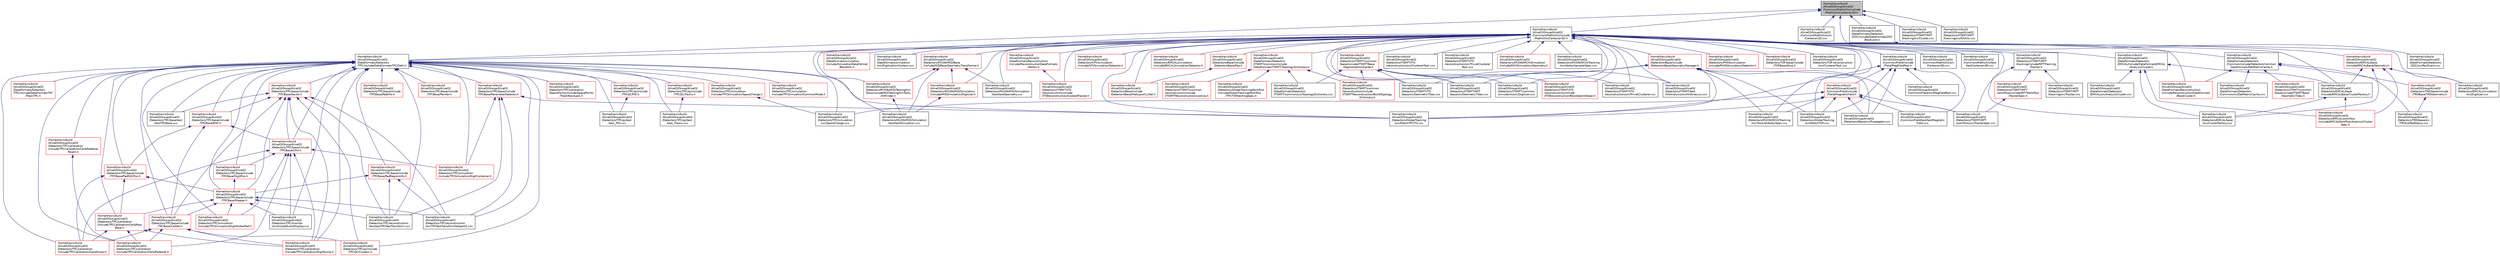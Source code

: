 digraph "/home/travis/build/AliceO2Group/AliceO2/Common/MathUtils/include/MathUtils/Cartesian2D.h"
{
 // INTERACTIVE_SVG=YES
  bgcolor="transparent";
  edge [fontname="Helvetica",fontsize="10",labelfontname="Helvetica",labelfontsize="10"];
  node [fontname="Helvetica",fontsize="10",shape=record];
  Node3 [label="/home/travis/build\l/AliceO2Group/AliceO2\l/Common/MathUtils/include\l/MathUtils/Cartesian2D.h",height=0.2,width=0.4,color="black", fillcolor="grey75", style="filled", fontcolor="black"];
  Node3 -> Node4 [dir="back",color="midnightblue",fontsize="10",style="solid",fontname="Helvetica"];
  Node4 [label="/home/travis/build\l/AliceO2Group/AliceO2\l/Common/MathUtils/include\l/MathUtils/Cartesian3D.h",height=0.2,width=0.4,color="black",URL="$dd/d76/Cartesian3D_8h.html"];
  Node4 -> Node5 [dir="back",color="midnightblue",fontsize="10",style="solid",fontname="Helvetica"];
  Node5 [label="/home/travis/build\l/AliceO2Group/AliceO2\l/Common/Field/include\l/Field/MagFieldFast.h",height=0.2,width=0.4,color="black",URL="$da/df4/MagFieldFast_8h.html",tooltip="Definition of the fast magnetic field parametrization MagFieldFast. "];
  Node5 -> Node6 [dir="back",color="midnightblue",fontsize="10",style="solid",fontname="Helvetica"];
  Node6 [label="/home/travis/build\l/AliceO2Group/AliceO2\l/Common/Field/include\l/Field/MagneticField.h",height=0.2,width=0.4,color="red",URL="$db/d4b/MagneticField_8h.html",tooltip="Definition of the MagF class. "];
  Node6 -> Node11 [dir="back",color="midnightblue",fontsize="10",style="solid",fontname="Helvetica"];
  Node11 [label="/home/travis/build\l/AliceO2Group/AliceO2\l/Common/Field/test/testMagnetic\lField.cxx",height=0.2,width=0.4,color="black",URL="$d6/dda/testMagneticField_8cxx.html"];
  Node6 -> Node13 [dir="back",color="midnightblue",fontsize="10",style="solid",fontname="Helvetica"];
  Node13 [label="/home/travis/build\l/AliceO2Group/AliceO2\l/Detectors/Base/src/Propagator.cxx",height=0.2,width=0.4,color="black",URL="$d8/dee/Propagator_8cxx.html"];
  Node6 -> Node15 [dir="back",color="midnightblue",fontsize="10",style="solid",fontname="Helvetica"];
  Node15 [label="/home/travis/build\l/AliceO2Group/AliceO2\l/Detectors/GlobalTracking\l/src/MatchTOF.cxx",height=0.2,width=0.4,color="black",URL="$db/d6a/MatchTOF_8cxx.html"];
  Node6 -> Node16 [dir="back",color="midnightblue",fontsize="10",style="solid",fontname="Helvetica"];
  Node16 [label="/home/travis/build\l/AliceO2Group/AliceO2\l/Detectors/GlobalTracking\l/src/MatchTPCITS.cxx",height=0.2,width=0.4,color="black",URL="$dc/d59/MatchTPCITS_8cxx.html"];
  Node6 -> Node21 [dir="back",color="midnightblue",fontsize="10",style="solid",fontname="Helvetica"];
  Node21 [label="/home/travis/build\l/AliceO2Group/AliceO2\l/Detectors/ITSMFT/MFT\l/workflow/src/TrackerSpec.cxx",height=0.2,width=0.4,color="black",URL="$d1/dd0/ITSMFT_2MFT_2workflow_2src_2TrackerSpec_8cxx.html"];
  Node6 -> Node23 [dir="back",color="midnightblue",fontsize="10",style="solid",fontname="Helvetica"];
  Node23 [label="/home/travis/build\l/AliceO2Group/AliceO2\l/Detectors/MUON/MCH/Tracking\l/src/TrackAtVertexSpec.cxx",height=0.2,width=0.4,color="black",URL="$d1/d96/TrackAtVertexSpec_8cxx.html",tooltip="Implementation of a data processor to extrapolate the tracks to the vertex. "];
  Node6 -> Node28 [dir="back",color="midnightblue",fontsize="10",style="solid",fontname="Helvetica"];
  Node28 [label="/home/travis/build\l/AliceO2Group/AliceO2\l/Detectors/TPC/simulation\l/src/SpaceCharge.cxx",height=0.2,width=0.4,color="black",URL="$da/d8e/SpaceCharge_8cxx.html",tooltip="Implementation of the interface for the ALICE TPC space-charge distortions calculations. "];
  Node5 -> Node33 [dir="back",color="midnightblue",fontsize="10",style="solid",fontname="Helvetica"];
  Node33 [label="/home/travis/build\l/AliceO2Group/AliceO2\l/Common/Field/src/MagFieldFast.cxx",height=0.2,width=0.4,color="black",URL="$d7/dd5/MagFieldFast_8cxx.html",tooltip="Implementation of the fast magnetic field parametrization MagFieldFast. "];
  Node5 -> Node11 [dir="back",color="midnightblue",fontsize="10",style="solid",fontname="Helvetica"];
  Node5 -> Node13 [dir="back",color="midnightblue",fontsize="10",style="solid",fontname="Helvetica"];
  Node5 -> Node15 [dir="back",color="midnightblue",fontsize="10",style="solid",fontname="Helvetica"];
  Node5 -> Node16 [dir="back",color="midnightblue",fontsize="10",style="solid",fontname="Helvetica"];
  Node4 -> Node34 [dir="back",color="midnightblue",fontsize="10",style="solid",fontname="Helvetica"];
  Node34 [label="/home/travis/build\l/AliceO2Group/AliceO2\l/Common/MathUtils/src\l/Cartesian3D.cxx",height=0.2,width=0.4,color="black",URL="$dd/de8/Cartesian3D_8cxx.html"];
  Node4 -> Node35 [dir="back",color="midnightblue",fontsize="10",style="solid",fontname="Helvetica"];
  Node35 [label="/home/travis/build\l/AliceO2Group/AliceO2\l/Common/MathUtils/test\l/testCartesian3D.cxx",height=0.2,width=0.4,color="black",URL="$d2/d05/testCartesian3D_8cxx.html"];
  Node4 -> Node36 [dir="back",color="midnightblue",fontsize="10",style="solid",fontname="Helvetica"];
  Node36 [label="/home/travis/build\l/AliceO2Group/AliceO2\l/DataFormats/Detectors\l/Common/include/DetectorsCommon\lDataFormats/DetMatrixCache.h",height=0.2,width=0.4,color="black",URL="$d4/d20/DetMatrixCache_8h.html"];
  Node36 -> Node37 [dir="back",color="midnightblue",fontsize="10",style="solid",fontname="Helvetica"];
  Node37 [label="/home/travis/build\l/AliceO2Group/AliceO2\l/DataFormats/Detectors\l/Common/src/DetMatrixCache.cxx",height=0.2,width=0.4,color="black",URL="$d3/d4e/DetMatrixCache_8cxx.html"];
  Node36 -> Node38 [dir="back",color="midnightblue",fontsize="10",style="solid",fontname="Helvetica"];
  Node38 [label="/home/travis/build\l/AliceO2Group/AliceO2\l/DataFormats/Reconstruction\l/include/ReconstructionDataFormats\l/BaseCluster.h",height=0.2,width=0.4,color="red",URL="$d4/de2/BaseCluster_8h.html"];
  Node36 -> Node204 [dir="back",color="midnightblue",fontsize="10",style="solid",fontname="Helvetica"];
  Node204 [label="/home/travis/build\l/AliceO2Group/AliceO2\l/Detectors/ITSMFT/common\l/base/include/ITSMFTBase\l/GeometryTGeo.h",height=0.2,width=0.4,color="red",URL="$d0/d2d/common_2base_2include_2ITSMFTBase_2GeometryTGeo_8h.html"];
  Node36 -> Node229 [dir="back",color="midnightblue",fontsize="10",style="solid",fontname="Helvetica"];
  Node229 [label="/home/travis/build\l/AliceO2Group/AliceO2\l/Detectors/TRD/base/include\l/TRDBase/TRDGeometry.h",height=0.2,width=0.4,color="red",URL="$dd/d07/TRDGeometry_8h.html"];
  Node229 -> Node265 [dir="back",color="midnightblue",fontsize="10",style="solid",fontname="Helvetica"];
  Node265 [label="/home/travis/build\l/AliceO2Group/AliceO2\l/Detectors/TRD/base/src\l/TRDCalPadStatus.cxx",height=0.2,width=0.4,color="black",URL="$d5/d52/TRDCalPadStatus_8cxx.html"];
  Node36 -> Node265 [dir="back",color="midnightblue",fontsize="10",style="solid",fontname="Helvetica"];
  Node4 -> Node272 [dir="back",color="midnightblue",fontsize="10",style="solid",fontname="Helvetica"];
  Node272 [label="/home/travis/build\l/AliceO2Group/AliceO2\l/DataFormats/Detectors\l/EMCAL/include/DataFormatsEMCAL\l/AnalysisCluster.h",height=0.2,width=0.4,color="black",URL="$d8/da3/AnalysisCluster_8h.html"];
  Node272 -> Node273 [dir="back",color="midnightblue",fontsize="10",style="solid",fontname="Helvetica"];
  Node273 [label="/home/travis/build\l/AliceO2Group/AliceO2\l/DataFormats/Detectors\l/EMCAL/src/AnalysisCluster.cxx",height=0.2,width=0.4,color="black",URL="$d1/d53/AnalysisCluster_8cxx.html"];
  Node272 -> Node274 [dir="back",color="midnightblue",fontsize="10",style="solid",fontname="Helvetica"];
  Node274 [label="/home/travis/build\l/AliceO2Group/AliceO2\l/Detectors/EMCAL/base\l/include/EMCALBase/ClusterFactory.h",height=0.2,width=0.4,color="black",URL="$d0/d55/ClusterFactory_8h.html"];
  Node274 -> Node275 [dir="back",color="midnightblue",fontsize="10",style="solid",fontname="Helvetica"];
  Node275 [label="/home/travis/build\l/AliceO2Group/AliceO2\l/Detectors/EMCAL/base\l/src/ClusterFactory.cxx",height=0.2,width=0.4,color="black",URL="$d0/d21/ClusterFactory_8cxx.html"];
  Node274 -> Node276 [dir="back",color="midnightblue",fontsize="10",style="solid",fontname="Helvetica"];
  Node276 [label="/home/travis/build\l/AliceO2Group/AliceO2\l/Detectors/EMCAL/workflow\l/include/EMCALWorkflow/AnalysisCluster\lSpec.h",height=0.2,width=0.4,color="red",URL="$d3/dd3/AnalysisClusterSpec_8h.html"];
  Node272 -> Node275 [dir="back",color="midnightblue",fontsize="10",style="solid",fontname="Helvetica"];
  Node272 -> Node276 [dir="back",color="midnightblue",fontsize="10",style="solid",fontname="Helvetica"];
  Node4 -> Node65 [dir="back",color="midnightblue",fontsize="10",style="solid",fontname="Helvetica"];
  Node65 [label="/home/travis/build\l/AliceO2Group/AliceO2\l/DataFormats/Detectors\l/ITSMFT/common/include\l/DataFormatsITSMFT/TopologyDictionary.h",height=0.2,width=0.4,color="red",URL="$d1/d08/TopologyDictionary_8h.html",tooltip="Definition of the ClusterTopology class. "];
  Node65 -> Node44 [dir="back",color="midnightblue",fontsize="10",style="solid",fontname="Helvetica"];
  Node44 [label="/home/travis/build\l/AliceO2Group/AliceO2\l/DataFormats/Detectors\l/ITSMFT/common/src/TopologyDictionary.cxx",height=0.2,width=0.4,color="black",URL="$df/d48/TopologyDictionary_8cxx.html",tooltip="Implementation of the TopologyDictionary class. "];
  Node65 -> Node66 [dir="back",color="midnightblue",fontsize="10",style="solid",fontname="Helvetica"];
  Node66 [label="/home/travis/build\l/AliceO2Group/AliceO2\l/Detectors/GlobalTrackingWorkflow\l/include/GlobalTrackingWorkflow\l/TPCITSMatchingSpec.h",height=0.2,width=0.4,color="red",URL="$da/d20/TPCITSMatchingSpec_8h.html"];
  Node65 -> Node45 [dir="back",color="midnightblue",fontsize="10",style="solid",fontname="Helvetica"];
  Node45 [label="/home/travis/build\l/AliceO2Group/AliceO2\l/Detectors/ITSMFT/common\l/reconstruction/include\l/ITSMFTReconstruction/BuildTopology\lDictionary.h",height=0.2,width=0.4,color="red",URL="$d9/d1d/BuildTopologyDictionary_8h.html",tooltip="Definition of the BuildTopologyDictionary class. "];
  Node65 -> Node47 [dir="back",color="midnightblue",fontsize="10",style="solid",fontname="Helvetica"];
  Node47 [label="/home/travis/build\l/AliceO2Group/AliceO2\l/Detectors/ITSMFT/common\l/reconstruction/include\l/ITSMFTReconstruction/LookUp.h",height=0.2,width=0.4,color="red",URL="$df/ddf/LookUp_8h.html",tooltip="Definition of the LookUp class. "];
  Node4 -> Node279 [dir="back",color="midnightblue",fontsize="10",style="solid",fontname="Helvetica"];
  Node279 [label="/home/travis/build\l/AliceO2Group/AliceO2\l/DataFormats/Detectors\l/TPC/include/DataFormatsTPC/Defs.h",height=0.2,width=0.4,color="black",URL="$d1/d73/Defs_8h.html",tooltip="Common definitions for 2D coordinates. "];
  Node279 -> Node140 [dir="back",color="midnightblue",fontsize="10",style="solid",fontname="Helvetica"];
  Node140 [label="/home/travis/build\l/AliceO2Group/AliceO2\l/DataFormats/Detectors\l/TPC/include/DataFormatsTPC\l/TrackTPC.h",height=0.2,width=0.4,color="red",URL="$d5/dc9/TrackTPC_8h.html"];
  Node279 -> Node16 [dir="back",color="midnightblue",fontsize="10",style="solid",fontname="Helvetica"];
  Node279 -> Node280 [dir="back",color="midnightblue",fontsize="10",style="solid",fontname="Helvetica"];
  Node280 [label="/home/travis/build\l/AliceO2Group/AliceO2\l/Detectors/TPC/base/include\l/TPCBase/CalDet.h",height=0.2,width=0.4,color="red",URL="$d6/d2b/TPC_2base_2include_2TPCBase_2CalDet_8h.html"];
  Node280 -> Node298 [dir="back",color="midnightblue",fontsize="10",style="solid",fontname="Helvetica"];
  Node298 [label="/home/travis/build\l/AliceO2Group/AliceO2\l/Detectors/TPC/calibration\l/include/TPCCalibration/CalibPedestal.h",height=0.2,width=0.4,color="red",URL="$da/df1/CalibPedestal_8h.html"];
  Node280 -> Node301 [dir="back",color="midnightblue",fontsize="10",style="solid",fontname="Helvetica"];
  Node301 [label="/home/travis/build\l/AliceO2Group/AliceO2\l/Detectors/TPC/calibration\l/include/TPCCalibration/CalibPulser.h",height=0.2,width=0.4,color="red",URL="$d2/d5d/CalibPulser_8h.html"];
  Node280 -> Node303 [dir="back",color="midnightblue",fontsize="10",style="solid",fontname="Helvetica"];
  Node303 [label="/home/travis/build\l/AliceO2Group/AliceO2\l/Detectors/TPC/calibration\l/include/TPCCalibration/DigitDump.h",height=0.2,width=0.4,color="red",URL="$d6/d25/DigitDump_8h.html"];
  Node280 -> Node309 [dir="back",color="midnightblue",fontsize="10",style="solid",fontname="Helvetica"];
  Node309 [label="/home/travis/build\l/AliceO2Group/AliceO2\l/Detectors/TPC/qc/include\l/TPCQC/Clusters.h",height=0.2,width=0.4,color="red",URL="$df/d01/Clusters_8h.html"];
  Node279 -> Node330 [dir="back",color="midnightblue",fontsize="10",style="solid",fontname="Helvetica"];
  Node330 [label="/home/travis/build\l/AliceO2Group/AliceO2\l/Detectors/TPC/base/include\l/TPCBase/CRU.h",height=0.2,width=0.4,color="red",URL="$df/d26/CRU_8h.html"];
  Node330 -> Node331 [dir="back",color="midnightblue",fontsize="10",style="solid",fontname="Helvetica"];
  Node331 [label="/home/travis/build\l/AliceO2Group/AliceO2\l/Detectors/TPC/base/include\l/TPCBase/DigitPos.h",height=0.2,width=0.4,color="red",URL="$d3/d54/DigitPos_8h.html"];
  Node331 -> Node332 [dir="back",color="midnightblue",fontsize="10",style="solid",fontname="Helvetica"];
  Node332 [label="/home/travis/build\l/AliceO2Group/AliceO2\l/Detectors/TPC/base/include\l/TPCBase/Mapper.h",height=0.2,width=0.4,color="red",URL="$d5/d1d/TPC_2base_2include_2TPCBase_2Mapper_8h.html"];
  Node332 -> Node280 [dir="back",color="midnightblue",fontsize="10",style="solid",fontname="Helvetica"];
  Node332 -> Node320 [dir="back",color="midnightblue",fontsize="10",style="solid",fontname="Helvetica"];
  Node320 [label="/home/travis/build\l/AliceO2Group/AliceO2\l/Detectors/TPC/calibration\l/include/TPCCalibration/CalibRaw\lBase.h",height=0.2,width=0.4,color="red",URL="$d7/dd7/CalibRawBase_8h.html"];
  Node320 -> Node298 [dir="back",color="midnightblue",fontsize="10",style="solid",fontname="Helvetica"];
  Node320 -> Node301 [dir="back",color="midnightblue",fontsize="10",style="solid",fontname="Helvetica"];
  Node320 -> Node303 [dir="back",color="midnightblue",fontsize="10",style="solid",fontname="Helvetica"];
  Node332 -> Node308 [dir="back",color="midnightblue",fontsize="10",style="solid",fontname="Helvetica"];
  Node308 [label="/home/travis/build\l/AliceO2Group/AliceO2\l/Detectors/TPC/monitor\l/src/SimpleEventDisplay.cxx",height=0.2,width=0.4,color="black",URL="$d9/df5/SimpleEventDisplay_8cxx.html"];
  Node332 -> Node348 [dir="back",color="midnightblue",fontsize="10",style="solid",fontname="Helvetica"];
  Node348 [label="/home/travis/build\l/AliceO2Group/AliceO2\l/Detectors/TPC/reconstruction\l/src/TPCFastTransformHelperO2.cxx",height=0.2,width=0.4,color="black",URL="$d5/dc0/TPCFastTransformHelperO2_8cxx.html"];
  Node332 -> Node349 [dir="back",color="midnightblue",fontsize="10",style="solid",fontname="Helvetica"];
  Node349 [label="/home/travis/build\l/AliceO2Group/AliceO2\l/Detectors/TPC/reconstruction\l/test/testTPCFastTransform.cxx",height=0.2,width=0.4,color="black",URL="$d6/d42/testTPCFastTransform_8cxx.html",tooltip="This task tests the TPC Fast Transformation. "];
  Node332 -> Node326 [dir="back",color="midnightblue",fontsize="10",style="solid",fontname="Helvetica"];
  Node326 [label="/home/travis/build\l/AliceO2Group/AliceO2\l/Detectors/TPC/simulation\l/include/TPCSimulation/DigitGlobalPad.h",height=0.2,width=0.4,color="red",URL="$d5/dcb/DigitGlobalPad_8h.html",tooltip="Definition of the GlobalPad container. "];
  Node330 -> Node298 [dir="back",color="midnightblue",fontsize="10",style="solid",fontname="Helvetica"];
  Node330 -> Node301 [dir="back",color="midnightblue",fontsize="10",style="solid",fontname="Helvetica"];
  Node330 -> Node303 [dir="back",color="midnightblue",fontsize="10",style="solid",fontname="Helvetica"];
  Node330 -> Node308 [dir="back",color="midnightblue",fontsize="10",style="solid",fontname="Helvetica"];
  Node330 -> Node284 [dir="back",color="midnightblue",fontsize="10",style="solid",fontname="Helvetica"];
  Node284 [label="/home/travis/build\l/AliceO2Group/AliceO2\l/Detectors/TPC/simulation\l/include/TPCSimulation/DigitContainer.h",height=0.2,width=0.4,color="red",URL="$dd/d94/DigitContainer_8h.html",tooltip="Definition of the Digit Container. "];
  Node330 -> Node326 [dir="back",color="midnightblue",fontsize="10",style="solid",fontname="Helvetica"];
  Node279 -> Node331 [dir="back",color="midnightblue",fontsize="10",style="solid",fontname="Helvetica"];
  Node279 -> Node332 [dir="back",color="midnightblue",fontsize="10",style="solid",fontname="Helvetica"];
  Node279 -> Node357 [dir="back",color="midnightblue",fontsize="10",style="solid",fontname="Helvetica"];
  Node357 [label="/home/travis/build\l/AliceO2Group/AliceO2\l/Detectors/TPC/base/include\l/TPCBase/PadInfo.h",height=0.2,width=0.4,color="red",URL="$d6/d84/PadInfo_8h.html"];
  Node279 -> Node359 [dir="back",color="midnightblue",fontsize="10",style="solid",fontname="Helvetica"];
  Node359 [label="/home/travis/build\l/AliceO2Group/AliceO2\l/Detectors/TPC/base/include\l/TPCBase/PadRegionInfo.h",height=0.2,width=0.4,color="red",URL="$da/d9d/PadRegionInfo_8h.html"];
  Node359 -> Node332 [dir="back",color="midnightblue",fontsize="10",style="solid",fontname="Helvetica"];
  Node359 -> Node348 [dir="back",color="midnightblue",fontsize="10",style="solid",fontname="Helvetica"];
  Node359 -> Node349 [dir="back",color="midnightblue",fontsize="10",style="solid",fontname="Helvetica"];
  Node279 -> Node361 [dir="back",color="midnightblue",fontsize="10",style="solid",fontname="Helvetica"];
  Node361 [label="/home/travis/build\l/AliceO2Group/AliceO2\l/Detectors/TPC/base/include\l/TPCBase/PadROCPos.h",height=0.2,width=0.4,color="red",URL="$da/d61/PadROCPos_8h.html"];
  Node361 -> Node332 [dir="back",color="midnightblue",fontsize="10",style="solid",fontname="Helvetica"];
  Node361 -> Node301 [dir="back",color="midnightblue",fontsize="10",style="solid",fontname="Helvetica"];
  Node361 -> Node320 [dir="back",color="midnightblue",fontsize="10",style="solid",fontname="Helvetica"];
  Node279 -> Node363 [dir="back",color="midnightblue",fontsize="10",style="solid",fontname="Helvetica"];
  Node363 [label="/home/travis/build\l/AliceO2Group/AliceO2\l/Detectors/TPC/base/include\l/TPCBase/Painter.h",height=0.2,width=0.4,color="red",URL="$d8/db6/Painter_8h.html"];
  Node279 -> Node364 [dir="back",color="midnightblue",fontsize="10",style="solid",fontname="Helvetica"];
  Node364 [label="/home/travis/build\l/AliceO2Group/AliceO2\l/Detectors/TPC/base/include\l/TPCBase/ParameterDetector.h",height=0.2,width=0.4,color="red",URL="$db/dad/ParameterDetector_8h.html",tooltip="Definition of the parameter class for the detector. "];
  Node364 -> Node16 [dir="back",color="midnightblue",fontsize="10",style="solid",fontname="Helvetica"];
  Node364 -> Node348 [dir="back",color="midnightblue",fontsize="10",style="solid",fontname="Helvetica"];
  Node364 -> Node349 [dir="back",color="midnightblue",fontsize="10",style="solid",fontname="Helvetica"];
  Node364 -> Node284 [dir="back",color="midnightblue",fontsize="10",style="solid",fontname="Helvetica"];
  Node279 -> Node367 [dir="back",color="midnightblue",fontsize="10",style="solid",fontname="Helvetica"];
  Node367 [label="/home/travis/build\l/AliceO2Group/AliceO2\l/Detectors/TPC/base/include\l/TPCBase/ROC.h",height=0.2,width=0.4,color="red",URL="$dc/d14/ROC_8h.html"];
  Node367 -> Node280 [dir="back",color="midnightblue",fontsize="10",style="solid",fontname="Helvetica"];
  Node367 -> Node330 [dir="back",color="midnightblue",fontsize="10",style="solid",fontname="Helvetica"];
  Node367 -> Node361 [dir="back",color="midnightblue",fontsize="10",style="solid",fontname="Helvetica"];
  Node279 -> Node370 [dir="back",color="midnightblue",fontsize="10",style="solid",fontname="Helvetica"];
  Node370 [label="/home/travis/build\l/AliceO2Group/AliceO2\l/Detectors/TPC/base/include\l/TPCBase/Sector.h",height=0.2,width=0.4,color="red",URL="$d3/dd6/Sector_8h.html"];
  Node370 -> Node280 [dir="back",color="midnightblue",fontsize="10",style="solid",fontname="Helvetica"];
  Node370 -> Node330 [dir="back",color="midnightblue",fontsize="10",style="solid",fontname="Helvetica"];
  Node370 -> Node332 [dir="back",color="midnightblue",fontsize="10",style="solid",fontname="Helvetica"];
  Node370 -> Node367 [dir="back",color="midnightblue",fontsize="10",style="solid",fontname="Helvetica"];
  Node370 -> Node373 [dir="back",color="midnightblue",fontsize="10",style="solid",fontname="Helvetica"];
  Node373 [label="/home/travis/build\l/AliceO2Group/AliceO2\l/Detectors/TPC/base/test\l/testTPCBase.cxx",height=0.2,width=0.4,color="black",URL="$de/dd9/testTPCBase_8cxx.html"];
  Node370 -> Node303 [dir="back",color="midnightblue",fontsize="10",style="solid",fontname="Helvetica"];
  Node370 -> Node309 [dir="back",color="midnightblue",fontsize="10",style="solid",fontname="Helvetica"];
  Node370 -> Node348 [dir="back",color="midnightblue",fontsize="10",style="solid",fontname="Helvetica"];
  Node370 -> Node349 [dir="back",color="midnightblue",fontsize="10",style="solid",fontname="Helvetica"];
  Node279 -> Node373 [dir="back",color="midnightblue",fontsize="10",style="solid",fontname="Helvetica"];
  Node279 -> Node298 [dir="back",color="midnightblue",fontsize="10",style="solid",fontname="Helvetica"];
  Node279 -> Node382 [dir="back",color="midnightblue",fontsize="10",style="solid",fontname="Helvetica"];
  Node382 [label="/home/travis/build\l/AliceO2Group/AliceO2\l/Detectors/TPC/calibration\l/include/TPCCalibration/CalibPedestal\lParam.h",height=0.2,width=0.4,color="red",URL="$d0/d41/CalibPedestalParam_8h.html",tooltip="Implementation of the parameter class for the pedestal calibration. "];
  Node382 -> Node298 [dir="back",color="midnightblue",fontsize="10",style="solid",fontname="Helvetica"];
  Node279 -> Node301 [dir="back",color="midnightblue",fontsize="10",style="solid",fontname="Helvetica"];
  Node279 -> Node320 [dir="back",color="midnightblue",fontsize="10",style="solid",fontname="Helvetica"];
  Node279 -> Node303 [dir="back",color="midnightblue",fontsize="10",style="solid",fontname="Helvetica"];
  Node279 -> Node110 [dir="back",color="midnightblue",fontsize="10",style="solid",fontname="Helvetica"];
  Node110 [label="/home/travis/build\l/AliceO2Group/AliceO2\l/Detectors/TPC/calibration\l/SpacePoints/include/SpacePoints\l/TrackResiduals.h",height=0.2,width=0.4,color="red",URL="$da/ddb/TrackResiduals_8h.html",tooltip="Definition of the TrackResiduals class. "];
  Node279 -> Node308 [dir="back",color="midnightblue",fontsize="10",style="solid",fontname="Helvetica"];
  Node279 -> Node309 [dir="back",color="midnightblue",fontsize="10",style="solid",fontname="Helvetica"];
  Node279 -> Node384 [dir="back",color="midnightblue",fontsize="10",style="solid",fontname="Helvetica"];
  Node384 [label="/home/travis/build\l/AliceO2Group/AliceO2\l/Detectors/TPC/qc/include\l/TPCQC/PID.h",height=0.2,width=0.4,color="red",URL="$d8/d75/Detectors_2TPC_2qc_2include_2TPCQC_2PID_8h.html"];
  Node384 -> Node385 [dir="back",color="midnightblue",fontsize="10",style="solid",fontname="Helvetica"];
  Node385 [label="/home/travis/build\l/AliceO2Group/AliceO2\l/Detectors/TPC/qc/test\l/test_PID.cxx",height=0.2,width=0.4,color="black",URL="$d7/ddd/test__PID_8cxx.html"];
  Node279 -> Node386 [dir="back",color="midnightblue",fontsize="10",style="solid",fontname="Helvetica"];
  Node386 [label="/home/travis/build\l/AliceO2Group/AliceO2\l/Detectors/TPC/qc/include\l/TPCQC/Tracks.h",height=0.2,width=0.4,color="red",URL="$df/d2a/Tracks_8h.html"];
  Node386 -> Node387 [dir="back",color="midnightblue",fontsize="10",style="solid",fontname="Helvetica"];
  Node387 [label="/home/travis/build\l/AliceO2Group/AliceO2\l/Detectors/TPC/qc/test\l/test_Tracks.cxx",height=0.2,width=0.4,color="black",URL="$d5/d60/test__Tracks_8cxx.html"];
  Node279 -> Node385 [dir="back",color="midnightblue",fontsize="10",style="solid",fontname="Helvetica"];
  Node279 -> Node387 [dir="back",color="midnightblue",fontsize="10",style="solid",fontname="Helvetica"];
  Node279 -> Node348 [dir="back",color="midnightblue",fontsize="10",style="solid",fontname="Helvetica"];
  Node279 -> Node349 [dir="back",color="midnightblue",fontsize="10",style="solid",fontname="Helvetica"];
  Node279 -> Node388 [dir="back",color="midnightblue",fontsize="10",style="solid",fontname="Helvetica"];
  Node388 [label="/home/travis/build\l/AliceO2Group/AliceO2\l/Detectors/TPC/simulation\l/include/TPCSimulation/CommonMode.h",height=0.2,width=0.4,color="red",URL="$da/d2a/CommonMode_8h.html"];
  Node279 -> Node284 [dir="back",color="midnightblue",fontsize="10",style="solid",fontname="Helvetica"];
  Node279 -> Node326 [dir="back",color="midnightblue",fontsize="10",style="solid",fontname="Helvetica"];
  Node279 -> Node390 [dir="back",color="midnightblue",fontsize="10",style="solid",fontname="Helvetica"];
  Node390 [label="/home/travis/build\l/AliceO2Group/AliceO2\l/Detectors/TPC/simulation\l/include/TPCSimulation/SpaceCharge.h",height=0.2,width=0.4,color="red",URL="$d3/db6/SpaceCharge_8h.html",tooltip="Definition of the handler for the ALICE TPC space-charge distortions calculations. "];
  Node390 -> Node28 [dir="back",color="midnightblue",fontsize="10",style="solid",fontname="Helvetica"];
  Node279 -> Node28 [dir="back",color="midnightblue",fontsize="10",style="solid",fontname="Helvetica"];
  Node4 -> Node38 [dir="back",color="midnightblue",fontsize="10",style="solid",fontname="Helvetica"];
  Node4 -> Node391 [dir="back",color="midnightblue",fontsize="10",style="solid",fontname="Helvetica"];
  Node391 [label="/home/travis/build\l/AliceO2Group/AliceO2\l/DataFormats/Reconstruction\l/include/ReconstructionDataFormats\l/Vertex.h",height=0.2,width=0.4,color="red",URL="$d3/d6f/DataFormats_2Reconstruction_2include_2ReconstructionDataFormats_2Vertex_8h.html"];
  Node391 -> Node84 [dir="back",color="midnightblue",fontsize="10",style="solid",fontname="Helvetica"];
  Node84 [label="/home/travis/build\l/AliceO2Group/AliceO2\l/Detectors/ITSMFT/ITS\l/reconstruction/include\l/ITSReconstruction/CookedTracker.h",height=0.2,width=0.4,color="red",URL="$d6/d0c/CookedTracker_8h.html",tooltip="Definition of the \"Cooked Matrix\" ITS tracker. "];
  Node4 -> Node402 [dir="back",color="midnightblue",fontsize="10",style="solid",fontname="Helvetica"];
  Node402 [label="/home/travis/build\l/AliceO2Group/AliceO2\l/DataFormats/simulation\l/include/SimulationDataFormat\l/BaseHits.h",height=0.2,width=0.4,color="red",URL="$d4/d25/BaseHits_8h.html"];
  Node4 -> Node498 [dir="back",color="midnightblue",fontsize="10",style="solid",fontname="Helvetica"];
  Node498 [label="/home/travis/build\l/AliceO2Group/AliceO2\l/DataFormats/simulation\l/src/DigitizationContext.cxx",height=0.2,width=0.4,color="black",URL="$df/dc2/DigitizationContext_8cxx.html"];
  Node4 -> Node499 [dir="back",color="midnightblue",fontsize="10",style="solid",fontname="Helvetica"];
  Node499 [label="/home/travis/build\l/AliceO2Group/AliceO2\l/Detectors/Base/include\l/DetectorsBase/GeometryManager.h",height=0.2,width=0.4,color="red",URL="$db/dcc/Detectors_2Base_2include_2DetectorsBase_2GeometryManager_8h.html"];
  Node499 -> Node13 [dir="back",color="midnightblue",fontsize="10",style="solid",fontname="Helvetica"];
  Node499 -> Node15 [dir="back",color="midnightblue",fontsize="10",style="solid",fontname="Helvetica"];
  Node499 -> Node16 [dir="back",color="midnightblue",fontsize="10",style="solid",fontname="Helvetica"];
  Node499 -> Node211 [dir="back",color="midnightblue",fontsize="10",style="solid",fontname="Helvetica"];
  Node211 [label="/home/travis/build\l/AliceO2Group/AliceO2\l/Detectors/ITSMFT/ITS\l/base/src/GeometryTGeo.cxx",height=0.2,width=0.4,color="black",URL="$db/df2/ITS_2base_2src_2GeometryTGeo_8cxx.html"];
  Node499 -> Node223 [dir="back",color="midnightblue",fontsize="10",style="solid",fontname="Helvetica"];
  Node223 [label="/home/travis/build\l/AliceO2Group/AliceO2\l/Detectors/ITSMFT/MFT\l/base/src/GeometryTGeo.cxx",height=0.2,width=0.4,color="black",URL="$df/d07/MFT_2base_2src_2GeometryTGeo_8cxx.html"];
  Node499 -> Node21 [dir="back",color="midnightblue",fontsize="10",style="solid",fontname="Helvetica"];
  Node499 -> Node23 [dir="back",color="midnightblue",fontsize="10",style="solid",fontname="Helvetica"];
  Node4 -> Node505 [dir="back",color="midnightblue",fontsize="10",style="solid",fontname="Helvetica"];
  Node505 [label="/home/travis/build\l/AliceO2Group/AliceO2\l/Detectors/Base/include\l/DetectorsBase/MatLayerCylSet.h",height=0.2,width=0.4,color="red",URL="$d9/da9/MatLayerCylSet_8h.html",tooltip="Declarations for the wrapper for the set of cylindrical material layers. "];
  Node4 -> Node507 [dir="back",color="midnightblue",fontsize="10",style="solid",fontname="Helvetica"];
  Node507 [label="/home/travis/build\l/AliceO2Group/AliceO2\l/Detectors/Base/include\l/DetectorsBase/Ray.h",height=0.2,width=0.4,color="red",URL="$d4/d1b/Ray_8h.html"];
  Node507 -> Node505 [dir="back",color="midnightblue",fontsize="10",style="solid",fontname="Helvetica"];
  Node4 -> Node425 [dir="back",color="midnightblue",fontsize="10",style="solid",fontname="Helvetica"];
  Node425 [label="/home/travis/build\l/AliceO2Group/AliceO2\l/Detectors/CPV/simulation\l/include/CPVSimulation/Detector.h",height=0.2,width=0.4,color="red",URL="$d3/de1/CPV_2simulation_2include_2CPVSimulation_2Detector_8h.html"];
  Node4 -> Node274 [dir="back",color="midnightblue",fontsize="10",style="solid",fontname="Helvetica"];
  Node4 -> Node509 [dir="back",color="midnightblue",fontsize="10",style="solid",fontname="Helvetica"];
  Node509 [label="/home/travis/build\l/AliceO2Group/AliceO2\l/Detectors/EMCAL/base\l/include/EMCALBase/Geometry.h",height=0.2,width=0.4,color="red",URL="$dd/da8/EMCAL_2base_2include_2EMCALBase_2Geometry_8h.html"];
  Node509 -> Node274 [dir="back",color="midnightblue",fontsize="10",style="solid",fontname="Helvetica"];
  Node509 -> Node275 [dir="back",color="midnightblue",fontsize="10",style="solid",fontname="Helvetica"];
  Node509 -> Node436 [dir="back",color="midnightblue",fontsize="10",style="solid",fontname="Helvetica"];
  Node436 [label="/home/travis/build\l/AliceO2Group/AliceO2\l/Detectors/EMCAL/simulation\l/src/Digitizer.cxx",height=0.2,width=0.4,color="black",URL="$de/d7d/EMCAL_2simulation_2src_2Digitizer_8cxx.html"];
  Node509 -> Node276 [dir="back",color="midnightblue",fontsize="10",style="solid",fontname="Helvetica"];
  Node4 -> Node275 [dir="back",color="midnightblue",fontsize="10",style="solid",fontname="Helvetica"];
  Node4 -> Node431 [dir="back",color="midnightblue",fontsize="10",style="solid",fontname="Helvetica"];
  Node431 [label="/home/travis/build\l/AliceO2Group/AliceO2\l/Detectors/EMCAL/simulation\l/include/EMCALSimulation/Detector.h",height=0.2,width=0.4,color="red",URL="$d8/d3d/EMCAL_2simulation_2include_2EMCALSimulation_2Detector_8h.html"];
  Node4 -> Node436 [dir="back",color="midnightblue",fontsize="10",style="solid",fontname="Helvetica"];
  Node4 -> Node15 [dir="back",color="midnightblue",fontsize="10",style="solid",fontname="Helvetica"];
  Node4 -> Node16 [dir="back",color="midnightblue",fontsize="10",style="solid",fontname="Helvetica"];
  Node4 -> Node522 [dir="back",color="midnightblue",fontsize="10",style="solid",fontname="Helvetica"];
  Node522 [label="/home/travis/build\l/AliceO2Group/AliceO2\l/Detectors/ITSMFT/common\l/base/include/ITSMFTBase\l/SegmentationAlpide.h",height=0.2,width=0.4,color="red",URL="$d3/dba/SegmentationAlpide_8h.html",tooltip="Definition of the SegmentationAlpide class. "];
  Node522 -> Node44 [dir="back",color="midnightblue",fontsize="10",style="solid",fontname="Helvetica"];
  Node522 -> Node45 [dir="back",color="midnightblue",fontsize="10",style="solid",fontname="Helvetica"];
  Node522 -> Node207 [dir="back",color="midnightblue",fontsize="10",style="solid",fontname="Helvetica"];
  Node207 [label="/home/travis/build\l/AliceO2Group/AliceO2\l/Detectors/ITSMFT/common\l/simulation/src/Digitizer.cxx",height=0.2,width=0.4,color="black",URL="$dc/dbf/ITSMFT_2common_2simulation_2src_2Digitizer_8cxx.html"];
  Node522 -> Node211 [dir="back",color="midnightblue",fontsize="10",style="solid",fontname="Helvetica"];
  Node522 -> Node527 [dir="back",color="midnightblue",fontsize="10",style="solid",fontname="Helvetica"];
  Node527 [label="/home/travis/build\l/AliceO2Group/AliceO2\l/Detectors/ITSMFT/ITS\l/reconstruction/include\l/ITSReconstruction/RecoGeomHelper.h",height=0.2,width=0.4,color="red",URL="$d4/d9f/RecoGeomHelper_8h.html",tooltip="Declarations of the helper class for clusters / roadwidth matching. "];
  Node522 -> Node85 [dir="back",color="midnightblue",fontsize="10",style="solid",fontname="Helvetica"];
  Node85 [label="/home/travis/build\l/AliceO2Group/AliceO2\l/Detectors/ITSMFT/ITS\l/reconstruction/src/TrivialClusterer.cxx",height=0.2,width=0.4,color="black",URL="$d5/d89/TrivialClusterer_8cxx.html",tooltip="Implementation of the ITS cluster finder. "];
  Node522 -> Node223 [dir="back",color="midnightblue",fontsize="10",style="solid",fontname="Helvetica"];
  Node522 -> Node218 [dir="back",color="midnightblue",fontsize="10",style="solid",fontname="Helvetica"];
  Node218 [label="/home/travis/build\l/AliceO2Group/AliceO2\l/Detectors/ITSMFT/test\l/HitAnalysis/src/HitAnalysis.cxx",height=0.2,width=0.4,color="black",URL="$d7/d4c/HitAnalysis_8cxx.html"];
  Node4 -> Node207 [dir="back",color="midnightblue",fontsize="10",style="solid",fontname="Helvetica"];
  Node4 -> Node211 [dir="back",color="midnightblue",fontsize="10",style="solid",fontname="Helvetica"];
  Node4 -> Node84 [dir="back",color="midnightblue",fontsize="10",style="solid",fontname="Helvetica"];
  Node4 -> Node527 [dir="back",color="midnightblue",fontsize="10",style="solid",fontname="Helvetica"];
  Node4 -> Node55 [dir="back",color="midnightblue",fontsize="10",style="solid",fontname="Helvetica"];
  Node55 [label="/home/travis/build\l/AliceO2Group/AliceO2\l/Detectors/ITSMFT/ITS\l/reconstruction/src/ClustererTask.cxx",height=0.2,width=0.4,color="black",URL="$d8/d95/ITSMFT_2ITS_2reconstruction_2src_2ClustererTask_8cxx.html"];
  Node4 -> Node85 [dir="back",color="midnightblue",fontsize="10",style="solid",fontname="Helvetica"];
  Node4 -> Node86 [dir="back",color="midnightblue",fontsize="10",style="solid",fontname="Helvetica"];
  Node86 [label="/home/travis/build\l/AliceO2Group/AliceO2\l/Detectors/ITSMFT/ITS\l/reconstruction/src/TrivialClusterer\lTask.cxx",height=0.2,width=0.4,color="black",URL="$dd/d81/TrivialClustererTask_8cxx.html",tooltip="Implementation of the ITS cluster finder task. "];
  Node4 -> Node223 [dir="back",color="midnightblue",fontsize="10",style="solid",fontname="Helvetica"];
  Node4 -> Node218 [dir="back",color="midnightblue",fontsize="10",style="solid",fontname="Helvetica"];
  Node4 -> Node530 [dir="back",color="midnightblue",fontsize="10",style="solid",fontname="Helvetica"];
  Node530 [label="/home/travis/build\l/AliceO2Group/AliceO2\l/Detectors/MUON/MCH/Simulation\l/include/MCHSimulation/Geometry.h",height=0.2,width=0.4,color="red",URL="$d5/dc1/MUON_2MCH_2Simulation_2include_2MCHSimulation_2Geometry_8h.html"];
  Node4 -> Node23 [dir="back",color="midnightblue",fontsize="10",style="solid",fontname="Helvetica"];
  Node4 -> Node533 [dir="back",color="midnightblue",fontsize="10",style="solid",fontname="Helvetica"];
  Node533 [label="/home/travis/build\l/AliceO2Group/AliceO2\l/Detectors/MUON/MCH/Tracking\l/src/VertexSamplerSpec.cxx",height=0.2,width=0.4,color="black",URL="$d0/d9f/VertexSamplerSpec_8cxx.html",tooltip="Implementation of a data processor to read and send vertices. "];
  Node4 -> Node534 [dir="back",color="midnightblue",fontsize="10",style="solid",fontname="Helvetica"];
  Node534 [label="/home/travis/build\l/AliceO2Group/AliceO2\l/Detectors/MUON/MID/Base\l/include/MIDBase/GeometryTransformer.h",height=0.2,width=0.4,color="red",URL="$de/d0c/GeometryTransformer_8h.html",tooltip="Geometry transformer for MID. "];
  Node534 -> Node469 [dir="back",color="midnightblue",fontsize="10",style="solid",fontname="Helvetica"];
  Node469 [label="/home/travis/build\l/AliceO2Group/AliceO2\l/Detectors/MUON/MID/Simulation\l/include/MIDSimulation/Digitizer.h",height=0.2,width=0.4,color="red",URL="$da/de1/MUON_2MID_2Simulation_2include_2MIDSimulation_2Digitizer_8h.html",tooltip="Digitizer for MID. "];
  Node469 -> Node471 [dir="back",color="midnightblue",fontsize="10",style="solid",fontname="Helvetica"];
  Node471 [label="/home/travis/build\l/AliceO2Group/AliceO2\l/Detectors/MUON/MID/Simulation\l/test/testSimulation.cxx",height=0.2,width=0.4,color="black",URL="$d6/d45/testSimulation_8cxx.html"];
  Node534 -> Node539 [dir="back",color="midnightblue",fontsize="10",style="solid",fontname="Helvetica"];
  Node539 [label="/home/travis/build\l/AliceO2Group/AliceO2\l/Detectors/MUON/MID/Simulation\l/test/testGeometry.cxx",height=0.2,width=0.4,color="black",URL="$d1/d58/MID_2Simulation_2test_2testGeometry_8cxx.html"];
  Node534 -> Node471 [dir="back",color="midnightblue",fontsize="10",style="solid",fontname="Helvetica"];
  Node534 -> Node540 [dir="back",color="midnightblue",fontsize="10",style="solid",fontname="Helvetica"];
  Node540 [label="/home/travis/build\l/AliceO2Group/AliceO2\l/Detectors/MUON/MID/TestingSim\lTools/include/MIDTestingSimTools\l/HitFinder.h",height=0.2,width=0.4,color="red",URL="$d7/d40/HitFinder_8h.html",tooltip="Hit finder for MID. "];
  Node540 -> Node471 [dir="back",color="midnightblue",fontsize="10",style="solid",fontname="Helvetica"];
  Node4 -> Node469 [dir="back",color="midnightblue",fontsize="10",style="solid",fontname="Helvetica"];
  Node4 -> Node539 [dir="back",color="midnightblue",fontsize="10",style="solid",fontname="Helvetica"];
  Node4 -> Node471 [dir="back",color="midnightblue",fontsize="10",style="solid",fontname="Helvetica"];
  Node4 -> Node540 [dir="back",color="midnightblue",fontsize="10",style="solid",fontname="Helvetica"];
  Node4 -> Node478 [dir="back",color="midnightblue",fontsize="10",style="solid",fontname="Helvetica"];
  Node478 [label="/home/travis/build\l/AliceO2Group/AliceO2\l/Detectors/PHOS/simulation\l/include/PHOSSimulation/Detector.h",height=0.2,width=0.4,color="red",URL="$d4/dd8/PHOS_2simulation_2include_2PHOSSimulation_2Detector_8h.html"];
  Node4 -> Node546 [dir="back",color="midnightblue",fontsize="10",style="solid",fontname="Helvetica"];
  Node546 [label="/home/travis/build\l/AliceO2Group/AliceO2\l/Detectors/TOF/base/include\l/TOFBase/Strip.h",height=0.2,width=0.4,color="red",URL="$dd/d77/Strip_8h.html"];
  Node4 -> Node120 [dir="back",color="midnightblue",fontsize="10",style="solid",fontname="Helvetica"];
  Node120 [label="/home/travis/build\l/AliceO2Group/AliceO2\l/Detectors/TOF/reconstruction\l/src/ClustererTask.cxx",height=0.2,width=0.4,color="black",URL="$d5/d10/TOF_2reconstruction_2src_2ClustererTask_8cxx.html"];
  Node3 -> Node555 [dir="back",color="midnightblue",fontsize="10",style="solid",fontname="Helvetica"];
  Node555 [label="/home/travis/build\l/AliceO2Group/AliceO2\l/Common/MathUtils/src\l/Cartesian2D.cxx",height=0.2,width=0.4,color="black",URL="$dd/dc2/Cartesian2D_8cxx.html"];
  Node3 -> Node279 [dir="back",color="midnightblue",fontsize="10",style="solid",fontname="Helvetica"];
  Node3 -> Node556 [dir="back",color="midnightblue",fontsize="10",style="solid",fontname="Helvetica"];
  Node556 [label="/home/travis/build\l/AliceO2Group/AliceO2\l/DataFormats/Detectors\l/ZDC/include/DataFormatsZDC\l/RecEvent.h",height=0.2,width=0.4,color="black",URL="$d0/dad/RecEvent_8h.html",tooltip="Class to describe reconstructed ZDC event (single BC with signal in one of detectors) ..."];
  Node556 -> Node557 [dir="back",color="midnightblue",fontsize="10",style="solid",fontname="Helvetica"];
  Node557 [label="/home/travis/build\l/AliceO2Group/AliceO2\l/DataFormats/Detectors\l/ZDC/src/RecEvent.cxx",height=0.2,width=0.4,color="black",URL="$db/dc2/RecEvent_8cxx.html"];
  Node3 -> Node93 [dir="back",color="midnightblue",fontsize="10",style="solid",fontname="Helvetica"];
  Node93 [label="/home/travis/build\l/AliceO2Group/AliceO2\l/Detectors/ITSMFT/MFT\l/tracking/include/MFTTracking\l/Tracker.h",height=0.2,width=0.4,color="black",URL="$dd/dbf/ITSMFT_2MFT_2tracking_2include_2MFTTracking_2Tracker_8h.html"];
  Node93 -> Node94 [dir="back",color="midnightblue",fontsize="10",style="solid",fontname="Helvetica"];
  Node94 [label="/home/travis/build\l/AliceO2Group/AliceO2\l/Detectors/ITSMFT/MFT\l/tracking/src/Tracker.cxx",height=0.2,width=0.4,color="black",URL="$d4/d77/ITSMFT_2MFT_2tracking_2src_2Tracker_8cxx.html"];
  Node93 -> Node95 [dir="back",color="midnightblue",fontsize="10",style="solid",fontname="Helvetica"];
  Node95 [label="/home/travis/build\l/AliceO2Group/AliceO2\l/Detectors/ITSMFT/MFT\l/workflow/include/MFTWorkflow\l/TrackerSpec.h",height=0.2,width=0.4,color="red",URL="$d8/da1/ITSMFT_2MFT_2workflow_2include_2MFTWorkflow_2TrackerSpec_8h.html"];
  Node95 -> Node21 [dir="back",color="midnightblue",fontsize="10",style="solid",fontname="Helvetica"];
  Node93 -> Node21 [dir="back",color="midnightblue",fontsize="10",style="solid",fontname="Helvetica"];
  Node3 -> Node558 [dir="back",color="midnightblue",fontsize="10",style="solid",fontname="Helvetica"];
  Node558 [label="/home/travis/build\l/AliceO2Group/AliceO2\l/Detectors/ITSMFT/MFT\l/tracking/src/Cluster.cxx",height=0.2,width=0.4,color="black",URL="$d8/d22/Detectors_2ITSMFT_2MFT_2tracking_2src_2Cluster_8cxx.html"];
  Node3 -> Node102 [dir="back",color="midnightblue",fontsize="10",style="solid",fontname="Helvetica"];
  Node102 [label="/home/travis/build\l/AliceO2Group/AliceO2\l/Detectors/ITSMFT/MFT\l/tracking/src/IOUtils.cxx",height=0.2,width=0.4,color="black",URL="$dd/d79/MFT_2tracking_2src_2IOUtils_8cxx.html"];
}
